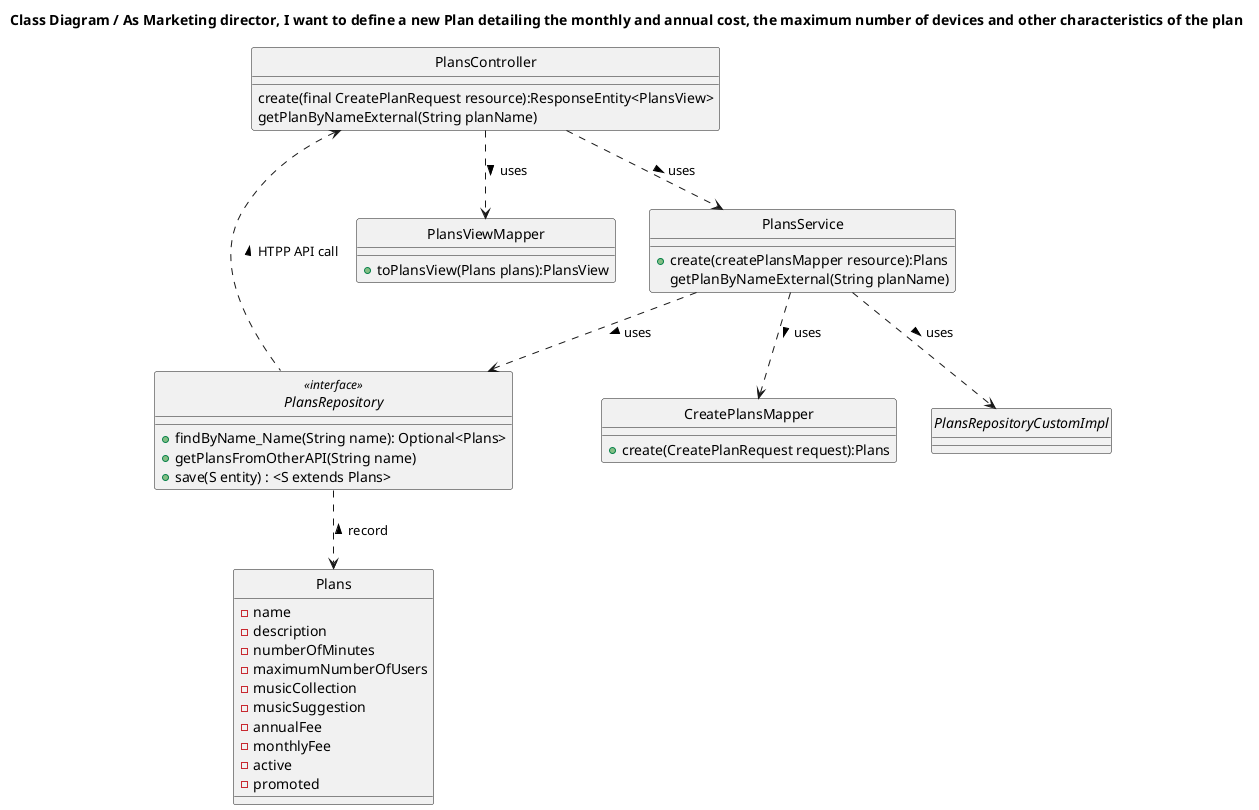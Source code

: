 @startuml
'https://plantuml.com/class-diagram
hide circle
class PlansRepository <<interface>>

title Class Diagram / As Marketing director, I want to define a new Plan detailing the monthly and annual cost, the maximum number of devices and other characteristics of the plan



class Plans{
    -name
    - description
    - numberOfMinutes
    -maximumNumberOfUsers
    -musicCollection
     -musicSuggestion
     -annualFee
     -monthlyFee
     -active
     -promoted
}
class PlansViewMapper{
    +toPlansView(Plans plans):PlansView
}
class PlansController{
    create(final CreatePlanRequest resource):ResponseEntity<PlansView>
    getPlanByNameExternal(String planName)
    }
class PlansService{
 +create(createPlansMapper resource):Plans
 getPlanByNameExternal(String planName)


}
class CreatePlansMapper{
    +create(CreatePlanRequest request):Plans
}

interface PlansRepository
{
+findByName_Name(String name): Optional<Plans>
+ getPlansFromOtherAPI(String name)
+save(S entity) : <S extends Plans>
}

interface PlansRepositoryCustomImpl
{


}


PlansController ..> PlansService: uses >
PlansService ..> PlansRepository: uses >
PlansService ..> PlansRepositoryCustomImpl: uses >
PlansRepository ..> Plans: < record
PlansRepository ..left>PlansController: HTPP API call >
PlansService ..> CreatePlansMapper: uses >
PlansController ..>PlansViewMapper: uses >
@enduml